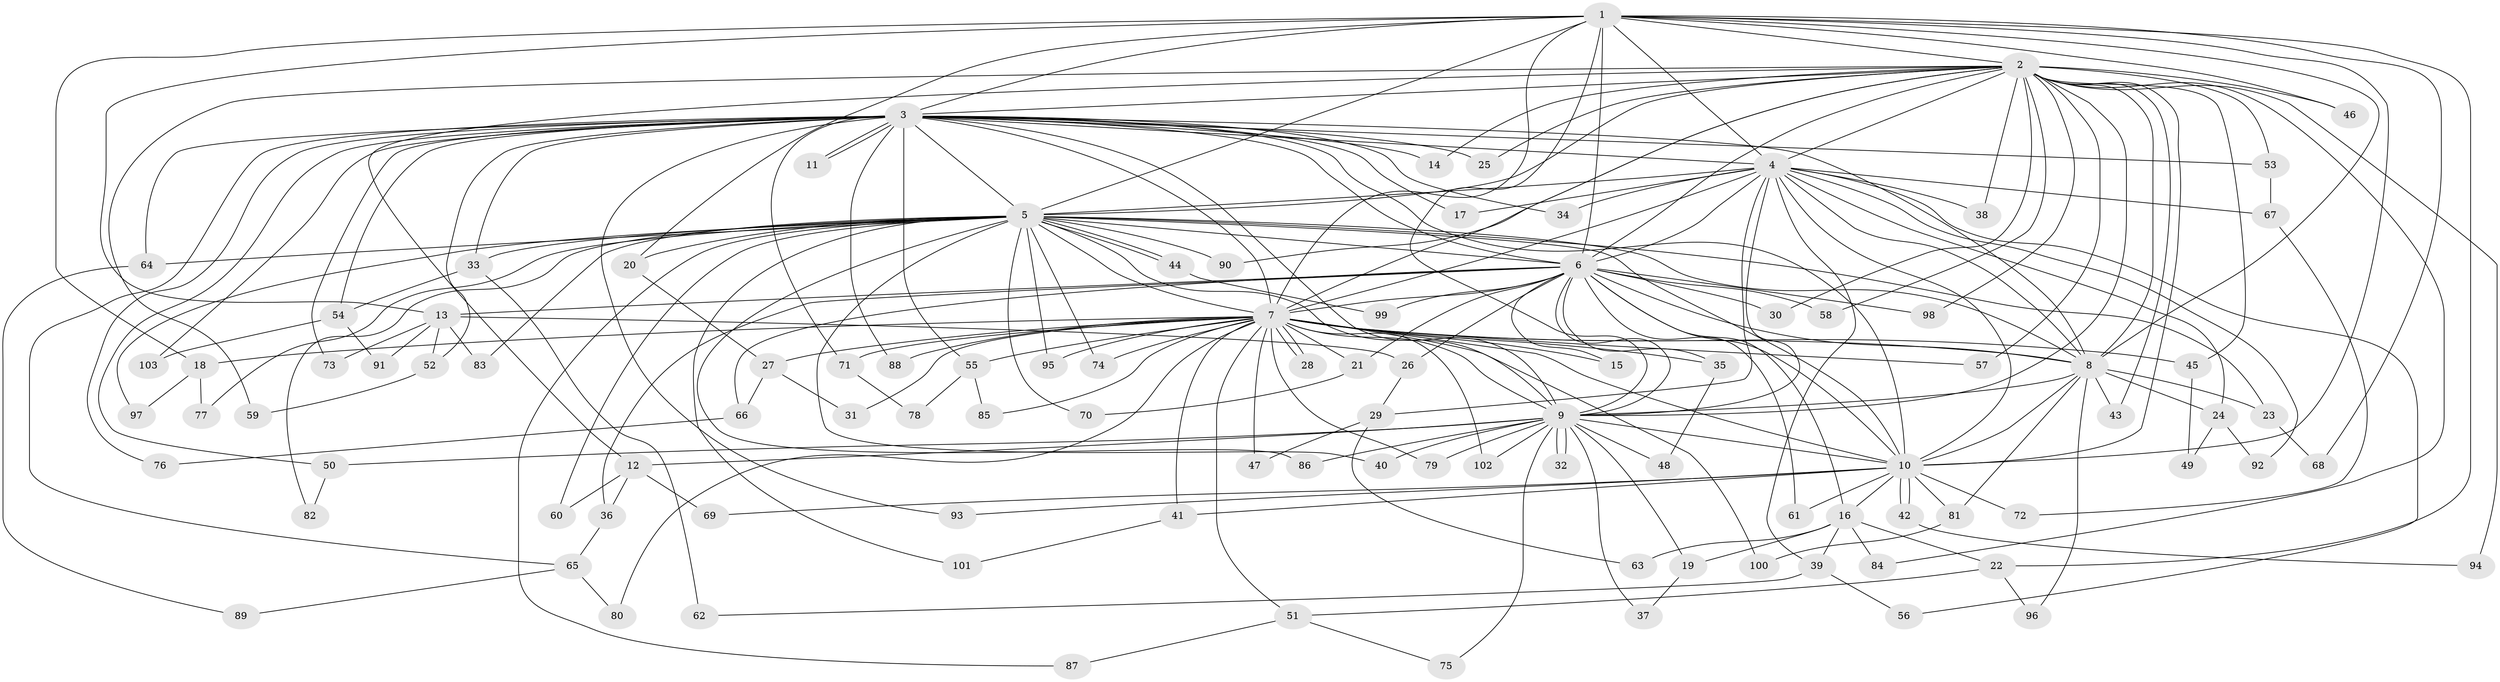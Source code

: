 // Generated by graph-tools (version 1.1) at 2025/43/03/09/25 04:43:59]
// undirected, 103 vertices, 231 edges
graph export_dot {
graph [start="1"]
  node [color=gray90,style=filled];
  1;
  2;
  3;
  4;
  5;
  6;
  7;
  8;
  9;
  10;
  11;
  12;
  13;
  14;
  15;
  16;
  17;
  18;
  19;
  20;
  21;
  22;
  23;
  24;
  25;
  26;
  27;
  28;
  29;
  30;
  31;
  32;
  33;
  34;
  35;
  36;
  37;
  38;
  39;
  40;
  41;
  42;
  43;
  44;
  45;
  46;
  47;
  48;
  49;
  50;
  51;
  52;
  53;
  54;
  55;
  56;
  57;
  58;
  59;
  60;
  61;
  62;
  63;
  64;
  65;
  66;
  67;
  68;
  69;
  70;
  71;
  72;
  73;
  74;
  75;
  76;
  77;
  78;
  79;
  80;
  81;
  82;
  83;
  84;
  85;
  86;
  87;
  88;
  89;
  90;
  91;
  92;
  93;
  94;
  95;
  96;
  97;
  98;
  99;
  100;
  101;
  102;
  103;
  1 -- 2;
  1 -- 3;
  1 -- 4;
  1 -- 5;
  1 -- 6;
  1 -- 7;
  1 -- 8;
  1 -- 9;
  1 -- 10;
  1 -- 13;
  1 -- 18;
  1 -- 20;
  1 -- 22;
  1 -- 46;
  1 -- 68;
  2 -- 3;
  2 -- 4;
  2 -- 5;
  2 -- 6;
  2 -- 7;
  2 -- 8;
  2 -- 9;
  2 -- 10;
  2 -- 12;
  2 -- 14;
  2 -- 25;
  2 -- 30;
  2 -- 38;
  2 -- 43;
  2 -- 45;
  2 -- 46;
  2 -- 53;
  2 -- 57;
  2 -- 58;
  2 -- 59;
  2 -- 84;
  2 -- 90;
  2 -- 94;
  2 -- 98;
  3 -- 4;
  3 -- 5;
  3 -- 6;
  3 -- 7;
  3 -- 8;
  3 -- 9;
  3 -- 10;
  3 -- 11;
  3 -- 11;
  3 -- 14;
  3 -- 17;
  3 -- 25;
  3 -- 33;
  3 -- 34;
  3 -- 50;
  3 -- 52;
  3 -- 53;
  3 -- 54;
  3 -- 55;
  3 -- 64;
  3 -- 65;
  3 -- 71;
  3 -- 73;
  3 -- 76;
  3 -- 88;
  3 -- 93;
  3 -- 103;
  4 -- 5;
  4 -- 6;
  4 -- 7;
  4 -- 8;
  4 -- 9;
  4 -- 10;
  4 -- 17;
  4 -- 24;
  4 -- 29;
  4 -- 34;
  4 -- 38;
  4 -- 39;
  4 -- 56;
  4 -- 67;
  4 -- 92;
  5 -- 6;
  5 -- 7;
  5 -- 8;
  5 -- 9;
  5 -- 10;
  5 -- 20;
  5 -- 23;
  5 -- 33;
  5 -- 40;
  5 -- 44;
  5 -- 44;
  5 -- 60;
  5 -- 64;
  5 -- 70;
  5 -- 74;
  5 -- 77;
  5 -- 82;
  5 -- 83;
  5 -- 86;
  5 -- 87;
  5 -- 90;
  5 -- 95;
  5 -- 97;
  5 -- 101;
  6 -- 7;
  6 -- 8;
  6 -- 9;
  6 -- 10;
  6 -- 13;
  6 -- 15;
  6 -- 16;
  6 -- 21;
  6 -- 26;
  6 -- 30;
  6 -- 35;
  6 -- 36;
  6 -- 58;
  6 -- 61;
  6 -- 66;
  6 -- 98;
  6 -- 99;
  7 -- 8;
  7 -- 9;
  7 -- 10;
  7 -- 15;
  7 -- 18;
  7 -- 21;
  7 -- 27;
  7 -- 28;
  7 -- 28;
  7 -- 31;
  7 -- 35;
  7 -- 41;
  7 -- 45;
  7 -- 47;
  7 -- 51;
  7 -- 55;
  7 -- 57;
  7 -- 71;
  7 -- 74;
  7 -- 79;
  7 -- 80;
  7 -- 85;
  7 -- 88;
  7 -- 95;
  7 -- 100;
  7 -- 102;
  8 -- 9;
  8 -- 10;
  8 -- 23;
  8 -- 24;
  8 -- 43;
  8 -- 81;
  8 -- 96;
  9 -- 10;
  9 -- 12;
  9 -- 19;
  9 -- 32;
  9 -- 32;
  9 -- 37;
  9 -- 40;
  9 -- 48;
  9 -- 50;
  9 -- 75;
  9 -- 79;
  9 -- 86;
  9 -- 102;
  10 -- 16;
  10 -- 41;
  10 -- 42;
  10 -- 42;
  10 -- 61;
  10 -- 69;
  10 -- 72;
  10 -- 81;
  10 -- 93;
  12 -- 36;
  12 -- 60;
  12 -- 69;
  13 -- 26;
  13 -- 52;
  13 -- 73;
  13 -- 83;
  13 -- 91;
  16 -- 19;
  16 -- 22;
  16 -- 39;
  16 -- 63;
  16 -- 84;
  18 -- 77;
  18 -- 97;
  19 -- 37;
  20 -- 27;
  21 -- 70;
  22 -- 51;
  22 -- 96;
  23 -- 68;
  24 -- 49;
  24 -- 92;
  26 -- 29;
  27 -- 31;
  27 -- 66;
  29 -- 47;
  29 -- 63;
  33 -- 54;
  33 -- 62;
  35 -- 48;
  36 -- 65;
  39 -- 56;
  39 -- 62;
  41 -- 101;
  42 -- 94;
  44 -- 99;
  45 -- 49;
  50 -- 82;
  51 -- 75;
  51 -- 87;
  52 -- 59;
  53 -- 67;
  54 -- 91;
  54 -- 103;
  55 -- 78;
  55 -- 85;
  64 -- 89;
  65 -- 80;
  65 -- 89;
  66 -- 76;
  67 -- 72;
  71 -- 78;
  81 -- 100;
}
